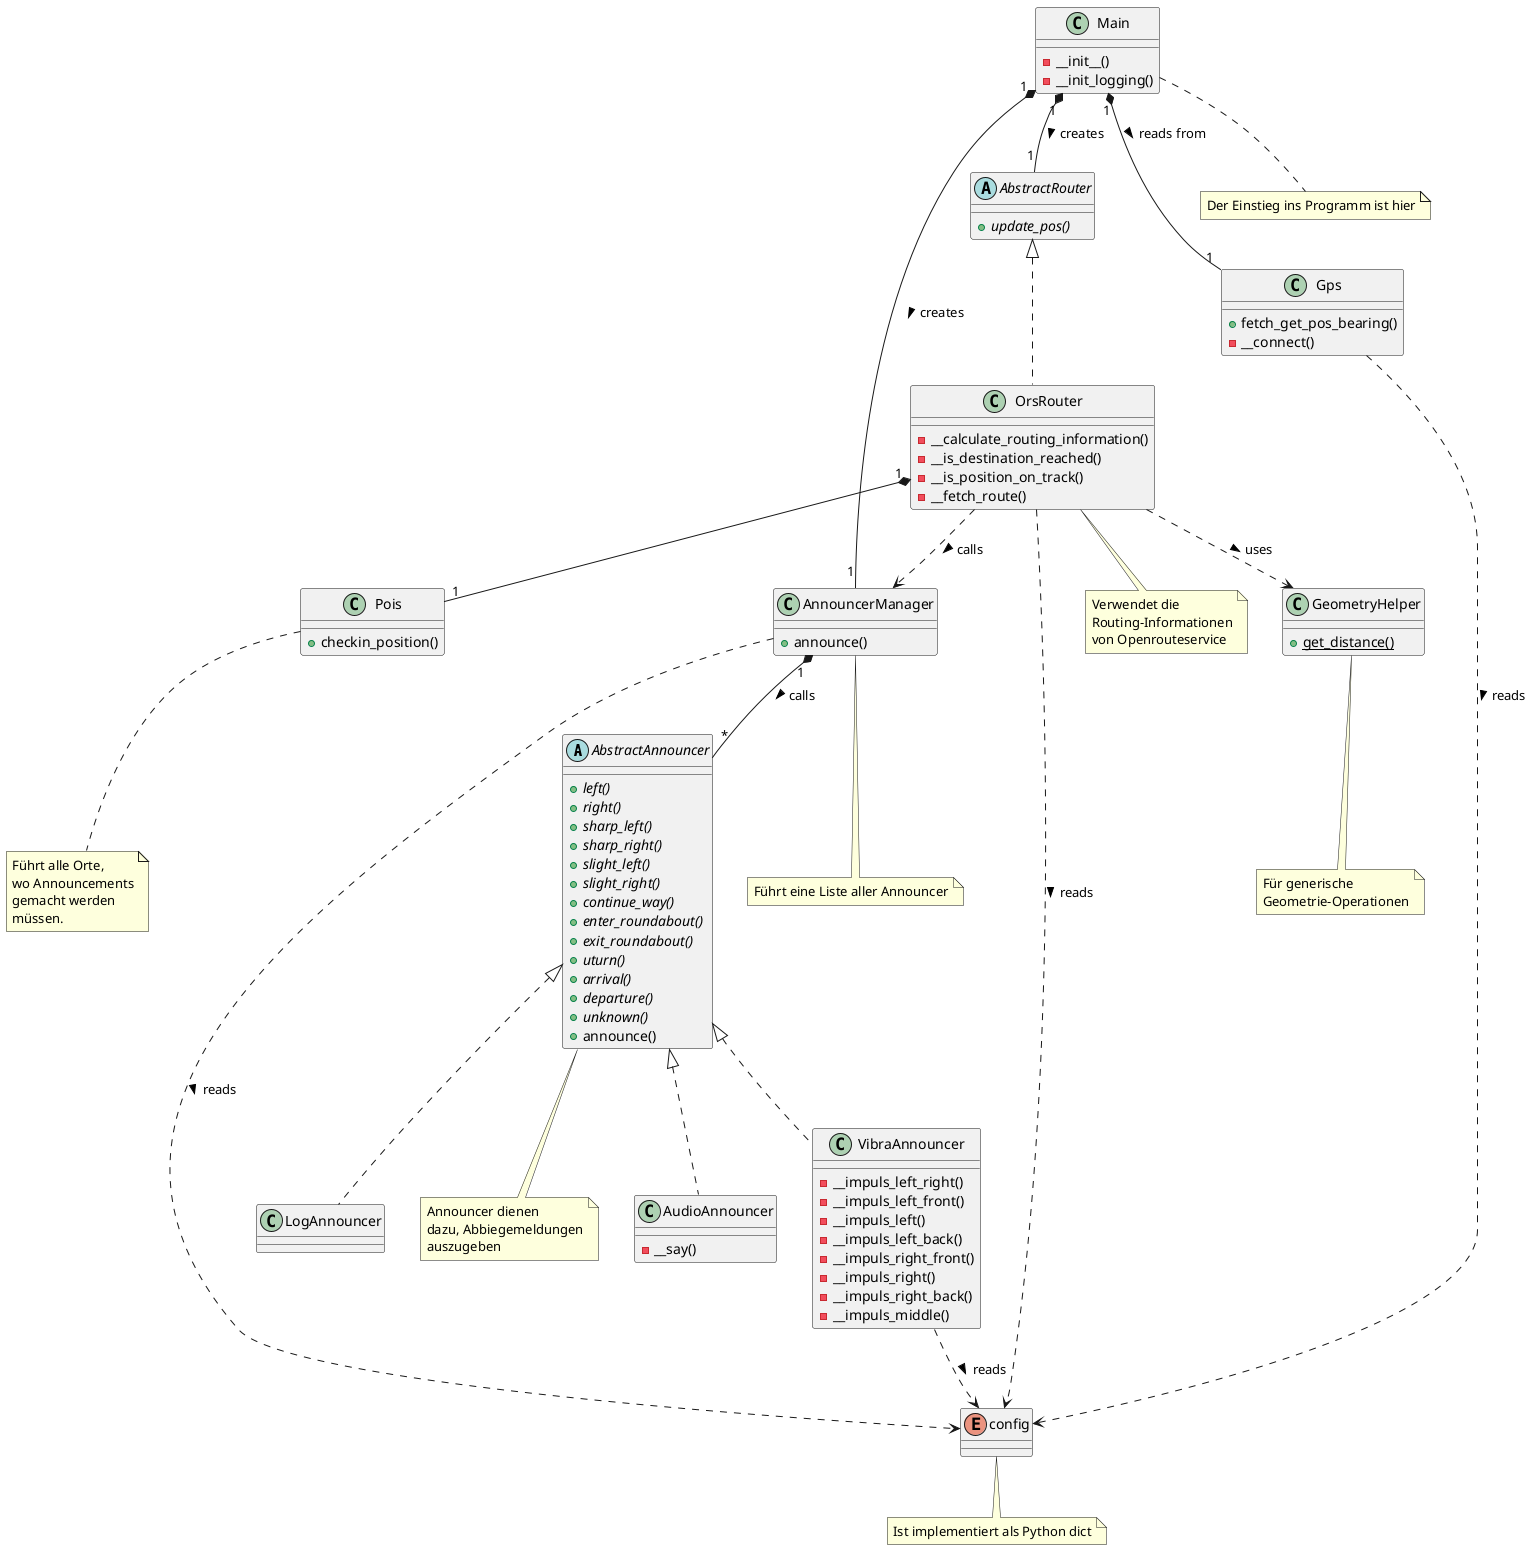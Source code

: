 @startuml

abstract class AbstractAnnouncer {
{abstract} +left()
{abstract} +right()
{abstract} +sharp_left()
{abstract} +sharp_right()
{abstract} +slight_left()
{abstract} +slight_right()
{abstract} +continue_way()
{abstract} +enter_roundabout()
{abstract} +exit_roundabout()
{abstract} +uturn()
{abstract} +arrival()
{abstract} +departure()
{abstract} +unknown()
+announce()
}

class AudioAnnouncer {
- __say()
}

class AnnouncerManager {
+announce()
}

note "Ist implementiert als Python dict" as note_config
note "Der Einstieg ins Programm ist hier" as note_main
note "Führt alle Orte,\nwo Announcements\ngemacht werden\nmüssen." as note_pois
note "Verwendet die\nRouting-Informationen\nvon Openrouteservice" as note_orsrouter
note "Führt eine Liste aller Announcer" as note_announcermanager
note "Für generische\nGeometrie-Operationen" as note_geometryhelper
note "Announcer dienen\ndazu, Abbiegemeldungen\nauszugeben" as note_abstractannouncer

enum config

class GeometryHelper{
{static} +get_distance()
}

class Gps {
+fetch_get_pos_bearing()
-__connect()
}

abstract class AbstractRouter {
{abstract} +update_pos()
}

class OrsRouter {
-__calculate_routing_information()
-__is_destination_reached()
-__is_position_on_track()
-__fetch_route()
}

class Main {
-__init__()
-__init_logging()
}

class Pois {
+checkin_position()
}

class VibraAnnouncer {
-__impuls_left_right()
-__impuls_left_front()
-__impuls_left()
-__impuls_left_back()
-__impuls_right_front()
-__impuls_right()
-__impuls_right_back()
-__impuls_middle()
}

AbstractAnnouncer <|.. AudioAnnouncer
AbstractAnnouncer <|.. LogAnnouncer
AbstractAnnouncer <|.. VibraAnnouncer

OrsRouter ..> config: reads >
VibraAnnouncer ..> config: reads >
AnnouncerManager ..> config: reads >
Gps ..> config: reads >

AnnouncerManager "1" *-- "*" AbstractAnnouncer: calls >

AbstractRouter <|.. OrsRouter

Main "1" *-- "1" Gps: reads from >
Main "1" *-- "1" AnnouncerManager: creates >
Main "1" *-- "1" AbstractRouter: creates >

OrsRouter ..> GeometryHelper: uses >
OrsRouter ..> AnnouncerManager: calls >
OrsRouter "1" *-- "1" Pois

config .. note_config
Main .. note_main
Pois .. note_pois
OrsRouter .. note_orsrouter
AnnouncerManager .. note_announcermanager
GeometryHelper .. note_geometryhelper
AbstractAnnouncer .. note_abstractannouncer

@enduml

